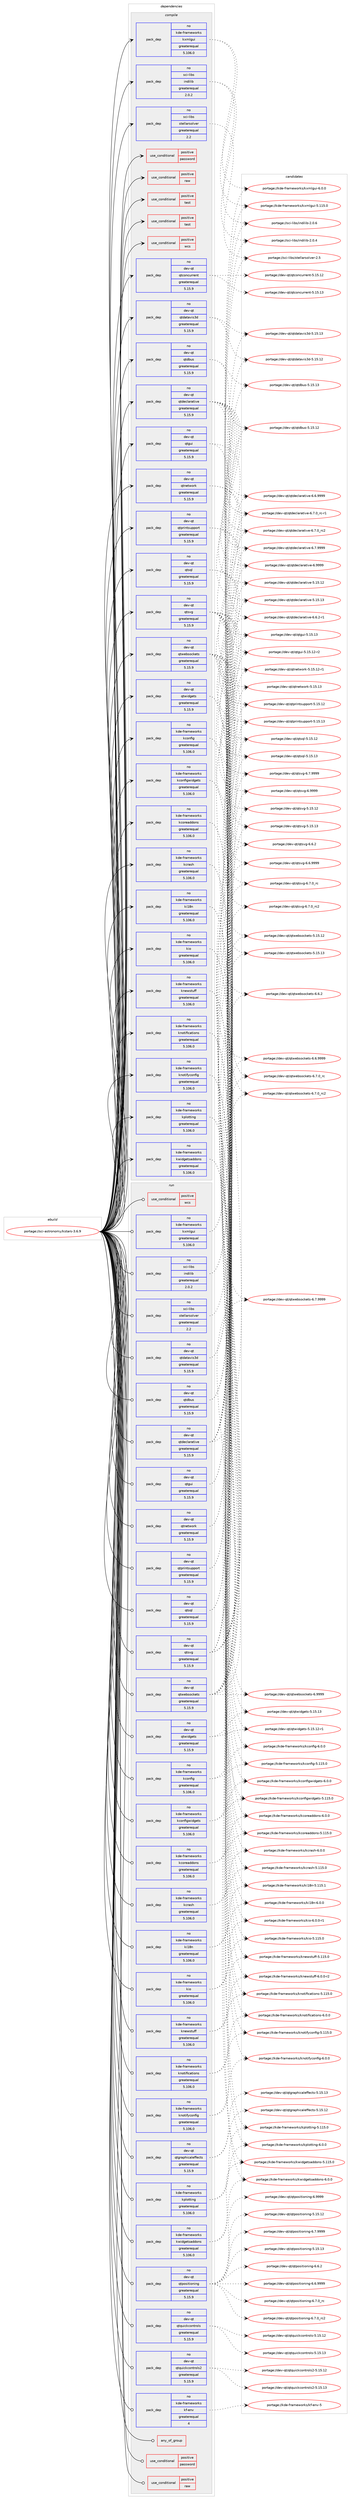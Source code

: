 digraph prolog {

# *************
# Graph options
# *************

newrank=true;
concentrate=true;
compound=true;
graph [rankdir=LR,fontname=Helvetica,fontsize=10,ranksep=1.5];#, ranksep=2.5, nodesep=0.2];
edge  [arrowhead=vee];
node  [fontname=Helvetica,fontsize=10];

# **********
# The ebuild
# **********

subgraph cluster_leftcol {
color=gray;
rank=same;
label=<<i>ebuild</i>>;
id [label="portage://sci-astronomy/kstars-3.6.9", color=red, width=4, href="../sci-astronomy/kstars-3.6.9.svg"];
}

# ****************
# The dependencies
# ****************

subgraph cluster_midcol {
color=gray;
label=<<i>dependencies</i>>;
subgraph cluster_compile {
fillcolor="#eeeeee";
style=filled;
label=<<i>compile</i>>;
subgraph cond990 {
dependency1505 [label=<<TABLE BORDER="0" CELLBORDER="1" CELLSPACING="0" CELLPADDING="4"><TR><TD ROWSPAN="3" CELLPADDING="10">use_conditional</TD></TR><TR><TD>positive</TD></TR><TR><TD>password</TD></TR></TABLE>>, shape=none, color=red];
# *** BEGIN UNKNOWN DEPENDENCY TYPE (TODO) ***
# dependency1505 -> package_dependency(portage://sci-astronomy/kstars-3.6.9,install,no,dev-libs,qtkeychain,none,[,,],any_same_slot,[use(enable(qt5),positive)])
# *** END UNKNOWN DEPENDENCY TYPE (TODO) ***

}
id:e -> dependency1505:w [weight=20,style="solid",arrowhead="vee"];
subgraph cond991 {
dependency1506 [label=<<TABLE BORDER="0" CELLBORDER="1" CELLSPACING="0" CELLPADDING="4"><TR><TD ROWSPAN="3" CELLPADDING="10">use_conditional</TD></TR><TR><TD>positive</TD></TR><TR><TD>raw</TD></TR></TABLE>>, shape=none, color=red];
# *** BEGIN UNKNOWN DEPENDENCY TYPE (TODO) ***
# dependency1506 -> package_dependency(portage://sci-astronomy/kstars-3.6.9,install,no,media-libs,libraw,none,[,,],any_same_slot,[])
# *** END UNKNOWN DEPENDENCY TYPE (TODO) ***

}
id:e -> dependency1506:w [weight=20,style="solid",arrowhead="vee"];
subgraph cond992 {
dependency1507 [label=<<TABLE BORDER="0" CELLBORDER="1" CELLSPACING="0" CELLPADDING="4"><TR><TD ROWSPAN="3" CELLPADDING="10">use_conditional</TD></TR><TR><TD>positive</TD></TR><TR><TD>test</TD></TR></TABLE>>, shape=none, color=red];
# *** BEGIN UNKNOWN DEPENDENCY TYPE (TODO) ***
# dependency1507 -> package_dependency(portage://sci-astronomy/kstars-3.6.9,install,no,dev-qt,qttest,none,[,,],[slot(5)],[])
# *** END UNKNOWN DEPENDENCY TYPE (TODO) ***

}
id:e -> dependency1507:w [weight=20,style="solid",arrowhead="vee"];
subgraph cond993 {
dependency1508 [label=<<TABLE BORDER="0" CELLBORDER="1" CELLSPACING="0" CELLPADDING="4"><TR><TD ROWSPAN="3" CELLPADDING="10">use_conditional</TD></TR><TR><TD>positive</TD></TR><TR><TD>test</TD></TR></TABLE>>, shape=none, color=red];
# *** BEGIN UNKNOWN DEPENDENCY TYPE (TODO) ***
# dependency1508 -> package_dependency(portage://sci-astronomy/kstars-3.6.9,install,no,sci-astronomy,erfa,none,[,,],[],[])
# *** END UNKNOWN DEPENDENCY TYPE (TODO) ***

}
id:e -> dependency1508:w [weight=20,style="solid",arrowhead="vee"];
subgraph cond994 {
dependency1509 [label=<<TABLE BORDER="0" CELLBORDER="1" CELLSPACING="0" CELLPADDING="4"><TR><TD ROWSPAN="3" CELLPADDING="10">use_conditional</TD></TR><TR><TD>positive</TD></TR><TR><TD>wcs</TD></TR></TABLE>>, shape=none, color=red];
# *** BEGIN UNKNOWN DEPENDENCY TYPE (TODO) ***
# dependency1509 -> package_dependency(portage://sci-astronomy/kstars-3.6.9,install,no,sci-astronomy,wcslib,none,[,,],any_same_slot,[])
# *** END UNKNOWN DEPENDENCY TYPE (TODO) ***

}
id:e -> dependency1509:w [weight=20,style="solid",arrowhead="vee"];
# *** BEGIN UNKNOWN DEPENDENCY TYPE (TODO) ***
# id -> package_dependency(portage://sci-astronomy/kstars-3.6.9,install,no,dev-cpp,eigen,none,[,,],[slot(3)],[])
# *** END UNKNOWN DEPENDENCY TYPE (TODO) ***

subgraph pack476 {
dependency1510 [label=<<TABLE BORDER="0" CELLBORDER="1" CELLSPACING="0" CELLPADDING="4" WIDTH="220"><TR><TD ROWSPAN="6" CELLPADDING="30">pack_dep</TD></TR><TR><TD WIDTH="110">no</TD></TR><TR><TD>dev-qt</TD></TR><TR><TD>qtconcurrent</TD></TR><TR><TD>greaterequal</TD></TR><TR><TD>5.15.9</TD></TR></TABLE>>, shape=none, color=blue];
}
id:e -> dependency1510:w [weight=20,style="solid",arrowhead="vee"];
# *** BEGIN UNKNOWN DEPENDENCY TYPE (TODO) ***
# id -> package_dependency(portage://sci-astronomy/kstars-3.6.9,install,no,dev-qt,qtcore,none,[,,],[slot(5)],[])
# *** END UNKNOWN DEPENDENCY TYPE (TODO) ***

subgraph pack477 {
dependency1511 [label=<<TABLE BORDER="0" CELLBORDER="1" CELLSPACING="0" CELLPADDING="4" WIDTH="220"><TR><TD ROWSPAN="6" CELLPADDING="30">pack_dep</TD></TR><TR><TD WIDTH="110">no</TD></TR><TR><TD>dev-qt</TD></TR><TR><TD>qtdatavis3d</TD></TR><TR><TD>greaterequal</TD></TR><TR><TD>5.15.9</TD></TR></TABLE>>, shape=none, color=blue];
}
id:e -> dependency1511:w [weight=20,style="solid",arrowhead="vee"];
subgraph pack478 {
dependency1512 [label=<<TABLE BORDER="0" CELLBORDER="1" CELLSPACING="0" CELLPADDING="4" WIDTH="220"><TR><TD ROWSPAN="6" CELLPADDING="30">pack_dep</TD></TR><TR><TD WIDTH="110">no</TD></TR><TR><TD>dev-qt</TD></TR><TR><TD>qtdbus</TD></TR><TR><TD>greaterequal</TD></TR><TR><TD>5.15.9</TD></TR></TABLE>>, shape=none, color=blue];
}
id:e -> dependency1512:w [weight=20,style="solid",arrowhead="vee"];
subgraph pack479 {
dependency1513 [label=<<TABLE BORDER="0" CELLBORDER="1" CELLSPACING="0" CELLPADDING="4" WIDTH="220"><TR><TD ROWSPAN="6" CELLPADDING="30">pack_dep</TD></TR><TR><TD WIDTH="110">no</TD></TR><TR><TD>dev-qt</TD></TR><TR><TD>qtdeclarative</TD></TR><TR><TD>greaterequal</TD></TR><TR><TD>5.15.9</TD></TR></TABLE>>, shape=none, color=blue];
}
id:e -> dependency1513:w [weight=20,style="solid",arrowhead="vee"];
subgraph pack480 {
dependency1514 [label=<<TABLE BORDER="0" CELLBORDER="1" CELLSPACING="0" CELLPADDING="4" WIDTH="220"><TR><TD ROWSPAN="6" CELLPADDING="30">pack_dep</TD></TR><TR><TD WIDTH="110">no</TD></TR><TR><TD>dev-qt</TD></TR><TR><TD>qtgui</TD></TR><TR><TD>greaterequal</TD></TR><TR><TD>5.15.9</TD></TR></TABLE>>, shape=none, color=blue];
}
id:e -> dependency1514:w [weight=20,style="solid",arrowhead="vee"];
subgraph pack481 {
dependency1515 [label=<<TABLE BORDER="0" CELLBORDER="1" CELLSPACING="0" CELLPADDING="4" WIDTH="220"><TR><TD ROWSPAN="6" CELLPADDING="30">pack_dep</TD></TR><TR><TD WIDTH="110">no</TD></TR><TR><TD>dev-qt</TD></TR><TR><TD>qtnetwork</TD></TR><TR><TD>greaterequal</TD></TR><TR><TD>5.15.9</TD></TR></TABLE>>, shape=none, color=blue];
}
id:e -> dependency1515:w [weight=20,style="solid",arrowhead="vee"];
subgraph pack482 {
dependency1516 [label=<<TABLE BORDER="0" CELLBORDER="1" CELLSPACING="0" CELLPADDING="4" WIDTH="220"><TR><TD ROWSPAN="6" CELLPADDING="30">pack_dep</TD></TR><TR><TD WIDTH="110">no</TD></TR><TR><TD>dev-qt</TD></TR><TR><TD>qtprintsupport</TD></TR><TR><TD>greaterequal</TD></TR><TR><TD>5.15.9</TD></TR></TABLE>>, shape=none, color=blue];
}
id:e -> dependency1516:w [weight=20,style="solid",arrowhead="vee"];
subgraph pack483 {
dependency1517 [label=<<TABLE BORDER="0" CELLBORDER="1" CELLSPACING="0" CELLPADDING="4" WIDTH="220"><TR><TD ROWSPAN="6" CELLPADDING="30">pack_dep</TD></TR><TR><TD WIDTH="110">no</TD></TR><TR><TD>dev-qt</TD></TR><TR><TD>qtsql</TD></TR><TR><TD>greaterequal</TD></TR><TR><TD>5.15.9</TD></TR></TABLE>>, shape=none, color=blue];
}
id:e -> dependency1517:w [weight=20,style="solid",arrowhead="vee"];
subgraph pack484 {
dependency1518 [label=<<TABLE BORDER="0" CELLBORDER="1" CELLSPACING="0" CELLPADDING="4" WIDTH="220"><TR><TD ROWSPAN="6" CELLPADDING="30">pack_dep</TD></TR><TR><TD WIDTH="110">no</TD></TR><TR><TD>dev-qt</TD></TR><TR><TD>qtsvg</TD></TR><TR><TD>greaterequal</TD></TR><TR><TD>5.15.9</TD></TR></TABLE>>, shape=none, color=blue];
}
id:e -> dependency1518:w [weight=20,style="solid",arrowhead="vee"];
subgraph pack485 {
dependency1519 [label=<<TABLE BORDER="0" CELLBORDER="1" CELLSPACING="0" CELLPADDING="4" WIDTH="220"><TR><TD ROWSPAN="6" CELLPADDING="30">pack_dep</TD></TR><TR><TD WIDTH="110">no</TD></TR><TR><TD>dev-qt</TD></TR><TR><TD>qtwebsockets</TD></TR><TR><TD>greaterequal</TD></TR><TR><TD>5.15.9</TD></TR></TABLE>>, shape=none, color=blue];
}
id:e -> dependency1519:w [weight=20,style="solid",arrowhead="vee"];
subgraph pack486 {
dependency1520 [label=<<TABLE BORDER="0" CELLBORDER="1" CELLSPACING="0" CELLPADDING="4" WIDTH="220"><TR><TD ROWSPAN="6" CELLPADDING="30">pack_dep</TD></TR><TR><TD WIDTH="110">no</TD></TR><TR><TD>dev-qt</TD></TR><TR><TD>qtwidgets</TD></TR><TR><TD>greaterequal</TD></TR><TR><TD>5.15.9</TD></TR></TABLE>>, shape=none, color=blue];
}
id:e -> dependency1520:w [weight=20,style="solid",arrowhead="vee"];
subgraph pack487 {
dependency1521 [label=<<TABLE BORDER="0" CELLBORDER="1" CELLSPACING="0" CELLPADDING="4" WIDTH="220"><TR><TD ROWSPAN="6" CELLPADDING="30">pack_dep</TD></TR><TR><TD WIDTH="110">no</TD></TR><TR><TD>kde-frameworks</TD></TR><TR><TD>kconfig</TD></TR><TR><TD>greaterequal</TD></TR><TR><TD>5.106.0</TD></TR></TABLE>>, shape=none, color=blue];
}
id:e -> dependency1521:w [weight=20,style="solid",arrowhead="vee"];
subgraph pack488 {
dependency1522 [label=<<TABLE BORDER="0" CELLBORDER="1" CELLSPACING="0" CELLPADDING="4" WIDTH="220"><TR><TD ROWSPAN="6" CELLPADDING="30">pack_dep</TD></TR><TR><TD WIDTH="110">no</TD></TR><TR><TD>kde-frameworks</TD></TR><TR><TD>kconfigwidgets</TD></TR><TR><TD>greaterequal</TD></TR><TR><TD>5.106.0</TD></TR></TABLE>>, shape=none, color=blue];
}
id:e -> dependency1522:w [weight=20,style="solid",arrowhead="vee"];
subgraph pack489 {
dependency1523 [label=<<TABLE BORDER="0" CELLBORDER="1" CELLSPACING="0" CELLPADDING="4" WIDTH="220"><TR><TD ROWSPAN="6" CELLPADDING="30">pack_dep</TD></TR><TR><TD WIDTH="110">no</TD></TR><TR><TD>kde-frameworks</TD></TR><TR><TD>kcoreaddons</TD></TR><TR><TD>greaterequal</TD></TR><TR><TD>5.106.0</TD></TR></TABLE>>, shape=none, color=blue];
}
id:e -> dependency1523:w [weight=20,style="solid",arrowhead="vee"];
subgraph pack490 {
dependency1524 [label=<<TABLE BORDER="0" CELLBORDER="1" CELLSPACING="0" CELLPADDING="4" WIDTH="220"><TR><TD ROWSPAN="6" CELLPADDING="30">pack_dep</TD></TR><TR><TD WIDTH="110">no</TD></TR><TR><TD>kde-frameworks</TD></TR><TR><TD>kcrash</TD></TR><TR><TD>greaterequal</TD></TR><TR><TD>5.106.0</TD></TR></TABLE>>, shape=none, color=blue];
}
id:e -> dependency1524:w [weight=20,style="solid",arrowhead="vee"];
subgraph pack491 {
dependency1525 [label=<<TABLE BORDER="0" CELLBORDER="1" CELLSPACING="0" CELLPADDING="4" WIDTH="220"><TR><TD ROWSPAN="6" CELLPADDING="30">pack_dep</TD></TR><TR><TD WIDTH="110">no</TD></TR><TR><TD>kde-frameworks</TD></TR><TR><TD>ki18n</TD></TR><TR><TD>greaterequal</TD></TR><TR><TD>5.106.0</TD></TR></TABLE>>, shape=none, color=blue];
}
id:e -> dependency1525:w [weight=20,style="solid",arrowhead="vee"];
subgraph pack492 {
dependency1526 [label=<<TABLE BORDER="0" CELLBORDER="1" CELLSPACING="0" CELLPADDING="4" WIDTH="220"><TR><TD ROWSPAN="6" CELLPADDING="30">pack_dep</TD></TR><TR><TD WIDTH="110">no</TD></TR><TR><TD>kde-frameworks</TD></TR><TR><TD>kio</TD></TR><TR><TD>greaterequal</TD></TR><TR><TD>5.106.0</TD></TR></TABLE>>, shape=none, color=blue];
}
id:e -> dependency1526:w [weight=20,style="solid",arrowhead="vee"];
subgraph pack493 {
dependency1527 [label=<<TABLE BORDER="0" CELLBORDER="1" CELLSPACING="0" CELLPADDING="4" WIDTH="220"><TR><TD ROWSPAN="6" CELLPADDING="30">pack_dep</TD></TR><TR><TD WIDTH="110">no</TD></TR><TR><TD>kde-frameworks</TD></TR><TR><TD>knewstuff</TD></TR><TR><TD>greaterequal</TD></TR><TR><TD>5.106.0</TD></TR></TABLE>>, shape=none, color=blue];
}
id:e -> dependency1527:w [weight=20,style="solid",arrowhead="vee"];
subgraph pack494 {
dependency1528 [label=<<TABLE BORDER="0" CELLBORDER="1" CELLSPACING="0" CELLPADDING="4" WIDTH="220"><TR><TD ROWSPAN="6" CELLPADDING="30">pack_dep</TD></TR><TR><TD WIDTH="110">no</TD></TR><TR><TD>kde-frameworks</TD></TR><TR><TD>knotifications</TD></TR><TR><TD>greaterequal</TD></TR><TR><TD>5.106.0</TD></TR></TABLE>>, shape=none, color=blue];
}
id:e -> dependency1528:w [weight=20,style="solid",arrowhead="vee"];
subgraph pack495 {
dependency1529 [label=<<TABLE BORDER="0" CELLBORDER="1" CELLSPACING="0" CELLPADDING="4" WIDTH="220"><TR><TD ROWSPAN="6" CELLPADDING="30">pack_dep</TD></TR><TR><TD WIDTH="110">no</TD></TR><TR><TD>kde-frameworks</TD></TR><TR><TD>knotifyconfig</TD></TR><TR><TD>greaterequal</TD></TR><TR><TD>5.106.0</TD></TR></TABLE>>, shape=none, color=blue];
}
id:e -> dependency1529:w [weight=20,style="solid",arrowhead="vee"];
subgraph pack496 {
dependency1530 [label=<<TABLE BORDER="0" CELLBORDER="1" CELLSPACING="0" CELLPADDING="4" WIDTH="220"><TR><TD ROWSPAN="6" CELLPADDING="30">pack_dep</TD></TR><TR><TD WIDTH="110">no</TD></TR><TR><TD>kde-frameworks</TD></TR><TR><TD>kplotting</TD></TR><TR><TD>greaterequal</TD></TR><TR><TD>5.106.0</TD></TR></TABLE>>, shape=none, color=blue];
}
id:e -> dependency1530:w [weight=20,style="solid",arrowhead="vee"];
subgraph pack497 {
dependency1531 [label=<<TABLE BORDER="0" CELLBORDER="1" CELLSPACING="0" CELLPADDING="4" WIDTH="220"><TR><TD ROWSPAN="6" CELLPADDING="30">pack_dep</TD></TR><TR><TD WIDTH="110">no</TD></TR><TR><TD>kde-frameworks</TD></TR><TR><TD>kwidgetsaddons</TD></TR><TR><TD>greaterequal</TD></TR><TR><TD>5.106.0</TD></TR></TABLE>>, shape=none, color=blue];
}
id:e -> dependency1531:w [weight=20,style="solid",arrowhead="vee"];
subgraph pack498 {
dependency1532 [label=<<TABLE BORDER="0" CELLBORDER="1" CELLSPACING="0" CELLPADDING="4" WIDTH="220"><TR><TD ROWSPAN="6" CELLPADDING="30">pack_dep</TD></TR><TR><TD WIDTH="110">no</TD></TR><TR><TD>kde-frameworks</TD></TR><TR><TD>kxmlgui</TD></TR><TR><TD>greaterequal</TD></TR><TR><TD>5.106.0</TD></TR></TABLE>>, shape=none, color=blue];
}
id:e -> dependency1532:w [weight=20,style="solid",arrowhead="vee"];
# *** BEGIN UNKNOWN DEPENDENCY TYPE (TODO) ***
# id -> package_dependency(portage://sci-astronomy/kstars-3.6.9,install,no,sci-libs,cfitsio,none,[,,],any_same_slot,[])
# *** END UNKNOWN DEPENDENCY TYPE (TODO) ***

# *** BEGIN UNKNOWN DEPENDENCY TYPE (TODO) ***
# id -> package_dependency(portage://sci-astronomy/kstars-3.6.9,install,no,sci-libs,gsl,none,[,,],any_same_slot,[])
# *** END UNKNOWN DEPENDENCY TYPE (TODO) ***

subgraph pack499 {
dependency1533 [label=<<TABLE BORDER="0" CELLBORDER="1" CELLSPACING="0" CELLPADDING="4" WIDTH="220"><TR><TD ROWSPAN="6" CELLPADDING="30">pack_dep</TD></TR><TR><TD WIDTH="110">no</TD></TR><TR><TD>sci-libs</TD></TR><TR><TD>indilib</TD></TR><TR><TD>greaterequal</TD></TR><TR><TD>2.0.2</TD></TR></TABLE>>, shape=none, color=blue];
}
id:e -> dependency1533:w [weight=20,style="solid",arrowhead="vee"];
# *** BEGIN UNKNOWN DEPENDENCY TYPE (TODO) ***
# id -> package_dependency(portage://sci-astronomy/kstars-3.6.9,install,no,sci-libs,libnova,none,[,,],any_same_slot,[])
# *** END UNKNOWN DEPENDENCY TYPE (TODO) ***

subgraph pack500 {
dependency1534 [label=<<TABLE BORDER="0" CELLBORDER="1" CELLSPACING="0" CELLPADDING="4" WIDTH="220"><TR><TD ROWSPAN="6" CELLPADDING="30">pack_dep</TD></TR><TR><TD WIDTH="110">no</TD></TR><TR><TD>sci-libs</TD></TR><TR><TD>stellarsolver</TD></TR><TR><TD>greaterequal</TD></TR><TR><TD>2.2</TD></TR></TABLE>>, shape=none, color=blue];
}
id:e -> dependency1534:w [weight=20,style="solid",arrowhead="vee"];
# *** BEGIN UNKNOWN DEPENDENCY TYPE (TODO) ***
# id -> package_dependency(portage://sci-astronomy/kstars-3.6.9,install,no,sys-libs,zlib,none,[,,],[],[])
# *** END UNKNOWN DEPENDENCY TYPE (TODO) ***

}
subgraph cluster_compileandrun {
fillcolor="#eeeeee";
style=filled;
label=<<i>compile and run</i>>;
}
subgraph cluster_run {
fillcolor="#eeeeee";
style=filled;
label=<<i>run</i>>;
subgraph any40 {
dependency1535 [label=<<TABLE BORDER="0" CELLBORDER="1" CELLSPACING="0" CELLPADDING="4"><TR><TD CELLPADDING="10">any_of_group</TD></TR></TABLE>>, shape=none, color=red];# *** BEGIN UNKNOWN DEPENDENCY TYPE (TODO) ***
# dependency1535 -> package_dependency(portage://sci-astronomy/kstars-3.6.9,run,no,kde-frameworks,breeze-icons,none,[,,],any_different_slot,[])
# *** END UNKNOWN DEPENDENCY TYPE (TODO) ***

# *** BEGIN UNKNOWN DEPENDENCY TYPE (TODO) ***
# dependency1535 -> package_dependency(portage://sci-astronomy/kstars-3.6.9,run,no,kde-frameworks,oxygen-icons,none,[,,],any_different_slot,[])
# *** END UNKNOWN DEPENDENCY TYPE (TODO) ***

}
id:e -> dependency1535:w [weight=20,style="solid",arrowhead="odot"];
subgraph cond995 {
dependency1536 [label=<<TABLE BORDER="0" CELLBORDER="1" CELLSPACING="0" CELLPADDING="4"><TR><TD ROWSPAN="3" CELLPADDING="10">use_conditional</TD></TR><TR><TD>positive</TD></TR><TR><TD>password</TD></TR></TABLE>>, shape=none, color=red];
# *** BEGIN UNKNOWN DEPENDENCY TYPE (TODO) ***
# dependency1536 -> package_dependency(portage://sci-astronomy/kstars-3.6.9,run,no,dev-libs,qtkeychain,none,[,,],any_same_slot,[use(enable(qt5),positive)])
# *** END UNKNOWN DEPENDENCY TYPE (TODO) ***

}
id:e -> dependency1536:w [weight=20,style="solid",arrowhead="odot"];
subgraph cond996 {
dependency1537 [label=<<TABLE BORDER="0" CELLBORDER="1" CELLSPACING="0" CELLPADDING="4"><TR><TD ROWSPAN="3" CELLPADDING="10">use_conditional</TD></TR><TR><TD>positive</TD></TR><TR><TD>raw</TD></TR></TABLE>>, shape=none, color=red];
# *** BEGIN UNKNOWN DEPENDENCY TYPE (TODO) ***
# dependency1537 -> package_dependency(portage://sci-astronomy/kstars-3.6.9,run,no,media-libs,libraw,none,[,,],any_same_slot,[])
# *** END UNKNOWN DEPENDENCY TYPE (TODO) ***

}
id:e -> dependency1537:w [weight=20,style="solid",arrowhead="odot"];
subgraph cond997 {
dependency1538 [label=<<TABLE BORDER="0" CELLBORDER="1" CELLSPACING="0" CELLPADDING="4"><TR><TD ROWSPAN="3" CELLPADDING="10">use_conditional</TD></TR><TR><TD>positive</TD></TR><TR><TD>wcs</TD></TR></TABLE>>, shape=none, color=red];
# *** BEGIN UNKNOWN DEPENDENCY TYPE (TODO) ***
# dependency1538 -> package_dependency(portage://sci-astronomy/kstars-3.6.9,run,no,sci-astronomy,wcslib,none,[,,],any_same_slot,[])
# *** END UNKNOWN DEPENDENCY TYPE (TODO) ***

}
id:e -> dependency1538:w [weight=20,style="solid",arrowhead="odot"];
# *** BEGIN UNKNOWN DEPENDENCY TYPE (TODO) ***
# id -> package_dependency(portage://sci-astronomy/kstars-3.6.9,run,no,dev-qt,qtcore,none,[,,],[slot(5)],[])
# *** END UNKNOWN DEPENDENCY TYPE (TODO) ***

subgraph pack501 {
dependency1539 [label=<<TABLE BORDER="0" CELLBORDER="1" CELLSPACING="0" CELLPADDING="4" WIDTH="220"><TR><TD ROWSPAN="6" CELLPADDING="30">pack_dep</TD></TR><TR><TD WIDTH="110">no</TD></TR><TR><TD>dev-qt</TD></TR><TR><TD>qtdatavis3d</TD></TR><TR><TD>greaterequal</TD></TR><TR><TD>5.15.9</TD></TR></TABLE>>, shape=none, color=blue];
}
id:e -> dependency1539:w [weight=20,style="solid",arrowhead="odot"];
subgraph pack502 {
dependency1540 [label=<<TABLE BORDER="0" CELLBORDER="1" CELLSPACING="0" CELLPADDING="4" WIDTH="220"><TR><TD ROWSPAN="6" CELLPADDING="30">pack_dep</TD></TR><TR><TD WIDTH="110">no</TD></TR><TR><TD>dev-qt</TD></TR><TR><TD>qtdbus</TD></TR><TR><TD>greaterequal</TD></TR><TR><TD>5.15.9</TD></TR></TABLE>>, shape=none, color=blue];
}
id:e -> dependency1540:w [weight=20,style="solid",arrowhead="odot"];
subgraph pack503 {
dependency1541 [label=<<TABLE BORDER="0" CELLBORDER="1" CELLSPACING="0" CELLPADDING="4" WIDTH="220"><TR><TD ROWSPAN="6" CELLPADDING="30">pack_dep</TD></TR><TR><TD WIDTH="110">no</TD></TR><TR><TD>dev-qt</TD></TR><TR><TD>qtdeclarative</TD></TR><TR><TD>greaterequal</TD></TR><TR><TD>5.15.9</TD></TR></TABLE>>, shape=none, color=blue];
}
id:e -> dependency1541:w [weight=20,style="solid",arrowhead="odot"];
subgraph pack504 {
dependency1542 [label=<<TABLE BORDER="0" CELLBORDER="1" CELLSPACING="0" CELLPADDING="4" WIDTH="220"><TR><TD ROWSPAN="6" CELLPADDING="30">pack_dep</TD></TR><TR><TD WIDTH="110">no</TD></TR><TR><TD>dev-qt</TD></TR><TR><TD>qtgraphicaleffects</TD></TR><TR><TD>greaterequal</TD></TR><TR><TD>5.15.9</TD></TR></TABLE>>, shape=none, color=blue];
}
id:e -> dependency1542:w [weight=20,style="solid",arrowhead="odot"];
subgraph pack505 {
dependency1543 [label=<<TABLE BORDER="0" CELLBORDER="1" CELLSPACING="0" CELLPADDING="4" WIDTH="220"><TR><TD ROWSPAN="6" CELLPADDING="30">pack_dep</TD></TR><TR><TD WIDTH="110">no</TD></TR><TR><TD>dev-qt</TD></TR><TR><TD>qtgui</TD></TR><TR><TD>greaterequal</TD></TR><TR><TD>5.15.9</TD></TR></TABLE>>, shape=none, color=blue];
}
id:e -> dependency1543:w [weight=20,style="solid",arrowhead="odot"];
subgraph pack506 {
dependency1544 [label=<<TABLE BORDER="0" CELLBORDER="1" CELLSPACING="0" CELLPADDING="4" WIDTH="220"><TR><TD ROWSPAN="6" CELLPADDING="30">pack_dep</TD></TR><TR><TD WIDTH="110">no</TD></TR><TR><TD>dev-qt</TD></TR><TR><TD>qtnetwork</TD></TR><TR><TD>greaterequal</TD></TR><TR><TD>5.15.9</TD></TR></TABLE>>, shape=none, color=blue];
}
id:e -> dependency1544:w [weight=20,style="solid",arrowhead="odot"];
subgraph pack507 {
dependency1545 [label=<<TABLE BORDER="0" CELLBORDER="1" CELLSPACING="0" CELLPADDING="4" WIDTH="220"><TR><TD ROWSPAN="6" CELLPADDING="30">pack_dep</TD></TR><TR><TD WIDTH="110">no</TD></TR><TR><TD>dev-qt</TD></TR><TR><TD>qtpositioning</TD></TR><TR><TD>greaterequal</TD></TR><TR><TD>5.15.9</TD></TR></TABLE>>, shape=none, color=blue];
}
id:e -> dependency1545:w [weight=20,style="solid",arrowhead="odot"];
subgraph pack508 {
dependency1546 [label=<<TABLE BORDER="0" CELLBORDER="1" CELLSPACING="0" CELLPADDING="4" WIDTH="220"><TR><TD ROWSPAN="6" CELLPADDING="30">pack_dep</TD></TR><TR><TD WIDTH="110">no</TD></TR><TR><TD>dev-qt</TD></TR><TR><TD>qtprintsupport</TD></TR><TR><TD>greaterequal</TD></TR><TR><TD>5.15.9</TD></TR></TABLE>>, shape=none, color=blue];
}
id:e -> dependency1546:w [weight=20,style="solid",arrowhead="odot"];
subgraph pack509 {
dependency1547 [label=<<TABLE BORDER="0" CELLBORDER="1" CELLSPACING="0" CELLPADDING="4" WIDTH="220"><TR><TD ROWSPAN="6" CELLPADDING="30">pack_dep</TD></TR><TR><TD WIDTH="110">no</TD></TR><TR><TD>dev-qt</TD></TR><TR><TD>qtquickcontrols</TD></TR><TR><TD>greaterequal</TD></TR><TR><TD>5.15.9</TD></TR></TABLE>>, shape=none, color=blue];
}
id:e -> dependency1547:w [weight=20,style="solid",arrowhead="odot"];
subgraph pack510 {
dependency1548 [label=<<TABLE BORDER="0" CELLBORDER="1" CELLSPACING="0" CELLPADDING="4" WIDTH="220"><TR><TD ROWSPAN="6" CELLPADDING="30">pack_dep</TD></TR><TR><TD WIDTH="110">no</TD></TR><TR><TD>dev-qt</TD></TR><TR><TD>qtquickcontrols2</TD></TR><TR><TD>greaterequal</TD></TR><TR><TD>5.15.9</TD></TR></TABLE>>, shape=none, color=blue];
}
id:e -> dependency1548:w [weight=20,style="solid",arrowhead="odot"];
subgraph pack511 {
dependency1549 [label=<<TABLE BORDER="0" CELLBORDER="1" CELLSPACING="0" CELLPADDING="4" WIDTH="220"><TR><TD ROWSPAN="6" CELLPADDING="30">pack_dep</TD></TR><TR><TD WIDTH="110">no</TD></TR><TR><TD>dev-qt</TD></TR><TR><TD>qtsql</TD></TR><TR><TD>greaterequal</TD></TR><TR><TD>5.15.9</TD></TR></TABLE>>, shape=none, color=blue];
}
id:e -> dependency1549:w [weight=20,style="solid",arrowhead="odot"];
subgraph pack512 {
dependency1550 [label=<<TABLE BORDER="0" CELLBORDER="1" CELLSPACING="0" CELLPADDING="4" WIDTH="220"><TR><TD ROWSPAN="6" CELLPADDING="30">pack_dep</TD></TR><TR><TD WIDTH="110">no</TD></TR><TR><TD>dev-qt</TD></TR><TR><TD>qtsvg</TD></TR><TR><TD>greaterequal</TD></TR><TR><TD>5.15.9</TD></TR></TABLE>>, shape=none, color=blue];
}
id:e -> dependency1550:w [weight=20,style="solid",arrowhead="odot"];
subgraph pack513 {
dependency1551 [label=<<TABLE BORDER="0" CELLBORDER="1" CELLSPACING="0" CELLPADDING="4" WIDTH="220"><TR><TD ROWSPAN="6" CELLPADDING="30">pack_dep</TD></TR><TR><TD WIDTH="110">no</TD></TR><TR><TD>dev-qt</TD></TR><TR><TD>qtwebsockets</TD></TR><TR><TD>greaterequal</TD></TR><TR><TD>5.15.9</TD></TR></TABLE>>, shape=none, color=blue];
}
id:e -> dependency1551:w [weight=20,style="solid",arrowhead="odot"];
subgraph pack514 {
dependency1552 [label=<<TABLE BORDER="0" CELLBORDER="1" CELLSPACING="0" CELLPADDING="4" WIDTH="220"><TR><TD ROWSPAN="6" CELLPADDING="30">pack_dep</TD></TR><TR><TD WIDTH="110">no</TD></TR><TR><TD>dev-qt</TD></TR><TR><TD>qtwidgets</TD></TR><TR><TD>greaterequal</TD></TR><TR><TD>5.15.9</TD></TR></TABLE>>, shape=none, color=blue];
}
id:e -> dependency1552:w [weight=20,style="solid",arrowhead="odot"];
subgraph pack515 {
dependency1553 [label=<<TABLE BORDER="0" CELLBORDER="1" CELLSPACING="0" CELLPADDING="4" WIDTH="220"><TR><TD ROWSPAN="6" CELLPADDING="30">pack_dep</TD></TR><TR><TD WIDTH="110">no</TD></TR><TR><TD>kde-frameworks</TD></TR><TR><TD>kconfig</TD></TR><TR><TD>greaterequal</TD></TR><TR><TD>5.106.0</TD></TR></TABLE>>, shape=none, color=blue];
}
id:e -> dependency1553:w [weight=20,style="solid",arrowhead="odot"];
subgraph pack516 {
dependency1554 [label=<<TABLE BORDER="0" CELLBORDER="1" CELLSPACING="0" CELLPADDING="4" WIDTH="220"><TR><TD ROWSPAN="6" CELLPADDING="30">pack_dep</TD></TR><TR><TD WIDTH="110">no</TD></TR><TR><TD>kde-frameworks</TD></TR><TR><TD>kconfigwidgets</TD></TR><TR><TD>greaterequal</TD></TR><TR><TD>5.106.0</TD></TR></TABLE>>, shape=none, color=blue];
}
id:e -> dependency1554:w [weight=20,style="solid",arrowhead="odot"];
subgraph pack517 {
dependency1555 [label=<<TABLE BORDER="0" CELLBORDER="1" CELLSPACING="0" CELLPADDING="4" WIDTH="220"><TR><TD ROWSPAN="6" CELLPADDING="30">pack_dep</TD></TR><TR><TD WIDTH="110">no</TD></TR><TR><TD>kde-frameworks</TD></TR><TR><TD>kcoreaddons</TD></TR><TR><TD>greaterequal</TD></TR><TR><TD>5.106.0</TD></TR></TABLE>>, shape=none, color=blue];
}
id:e -> dependency1555:w [weight=20,style="solid",arrowhead="odot"];
subgraph pack518 {
dependency1556 [label=<<TABLE BORDER="0" CELLBORDER="1" CELLSPACING="0" CELLPADDING="4" WIDTH="220"><TR><TD ROWSPAN="6" CELLPADDING="30">pack_dep</TD></TR><TR><TD WIDTH="110">no</TD></TR><TR><TD>kde-frameworks</TD></TR><TR><TD>kcrash</TD></TR><TR><TD>greaterequal</TD></TR><TR><TD>5.106.0</TD></TR></TABLE>>, shape=none, color=blue];
}
id:e -> dependency1556:w [weight=20,style="solid",arrowhead="odot"];
subgraph pack519 {
dependency1557 [label=<<TABLE BORDER="0" CELLBORDER="1" CELLSPACING="0" CELLPADDING="4" WIDTH="220"><TR><TD ROWSPAN="6" CELLPADDING="30">pack_dep</TD></TR><TR><TD WIDTH="110">no</TD></TR><TR><TD>kde-frameworks</TD></TR><TR><TD>kf-env</TD></TR><TR><TD>greaterequal</TD></TR><TR><TD>4</TD></TR></TABLE>>, shape=none, color=blue];
}
id:e -> dependency1557:w [weight=20,style="solid",arrowhead="odot"];
subgraph pack520 {
dependency1558 [label=<<TABLE BORDER="0" CELLBORDER="1" CELLSPACING="0" CELLPADDING="4" WIDTH="220"><TR><TD ROWSPAN="6" CELLPADDING="30">pack_dep</TD></TR><TR><TD WIDTH="110">no</TD></TR><TR><TD>kde-frameworks</TD></TR><TR><TD>ki18n</TD></TR><TR><TD>greaterequal</TD></TR><TR><TD>5.106.0</TD></TR></TABLE>>, shape=none, color=blue];
}
id:e -> dependency1558:w [weight=20,style="solid",arrowhead="odot"];
subgraph pack521 {
dependency1559 [label=<<TABLE BORDER="0" CELLBORDER="1" CELLSPACING="0" CELLPADDING="4" WIDTH="220"><TR><TD ROWSPAN="6" CELLPADDING="30">pack_dep</TD></TR><TR><TD WIDTH="110">no</TD></TR><TR><TD>kde-frameworks</TD></TR><TR><TD>kio</TD></TR><TR><TD>greaterequal</TD></TR><TR><TD>5.106.0</TD></TR></TABLE>>, shape=none, color=blue];
}
id:e -> dependency1559:w [weight=20,style="solid",arrowhead="odot"];
subgraph pack522 {
dependency1560 [label=<<TABLE BORDER="0" CELLBORDER="1" CELLSPACING="0" CELLPADDING="4" WIDTH="220"><TR><TD ROWSPAN="6" CELLPADDING="30">pack_dep</TD></TR><TR><TD WIDTH="110">no</TD></TR><TR><TD>kde-frameworks</TD></TR><TR><TD>knewstuff</TD></TR><TR><TD>greaterequal</TD></TR><TR><TD>5.106.0</TD></TR></TABLE>>, shape=none, color=blue];
}
id:e -> dependency1560:w [weight=20,style="solid",arrowhead="odot"];
subgraph pack523 {
dependency1561 [label=<<TABLE BORDER="0" CELLBORDER="1" CELLSPACING="0" CELLPADDING="4" WIDTH="220"><TR><TD ROWSPAN="6" CELLPADDING="30">pack_dep</TD></TR><TR><TD WIDTH="110">no</TD></TR><TR><TD>kde-frameworks</TD></TR><TR><TD>knotifications</TD></TR><TR><TD>greaterequal</TD></TR><TR><TD>5.106.0</TD></TR></TABLE>>, shape=none, color=blue];
}
id:e -> dependency1561:w [weight=20,style="solid",arrowhead="odot"];
subgraph pack524 {
dependency1562 [label=<<TABLE BORDER="0" CELLBORDER="1" CELLSPACING="0" CELLPADDING="4" WIDTH="220"><TR><TD ROWSPAN="6" CELLPADDING="30">pack_dep</TD></TR><TR><TD WIDTH="110">no</TD></TR><TR><TD>kde-frameworks</TD></TR><TR><TD>knotifyconfig</TD></TR><TR><TD>greaterequal</TD></TR><TR><TD>5.106.0</TD></TR></TABLE>>, shape=none, color=blue];
}
id:e -> dependency1562:w [weight=20,style="solid",arrowhead="odot"];
subgraph pack525 {
dependency1563 [label=<<TABLE BORDER="0" CELLBORDER="1" CELLSPACING="0" CELLPADDING="4" WIDTH="220"><TR><TD ROWSPAN="6" CELLPADDING="30">pack_dep</TD></TR><TR><TD WIDTH="110">no</TD></TR><TR><TD>kde-frameworks</TD></TR><TR><TD>kplotting</TD></TR><TR><TD>greaterequal</TD></TR><TR><TD>5.106.0</TD></TR></TABLE>>, shape=none, color=blue];
}
id:e -> dependency1563:w [weight=20,style="solid",arrowhead="odot"];
subgraph pack526 {
dependency1564 [label=<<TABLE BORDER="0" CELLBORDER="1" CELLSPACING="0" CELLPADDING="4" WIDTH="220"><TR><TD ROWSPAN="6" CELLPADDING="30">pack_dep</TD></TR><TR><TD WIDTH="110">no</TD></TR><TR><TD>kde-frameworks</TD></TR><TR><TD>kwidgetsaddons</TD></TR><TR><TD>greaterequal</TD></TR><TR><TD>5.106.0</TD></TR></TABLE>>, shape=none, color=blue];
}
id:e -> dependency1564:w [weight=20,style="solid",arrowhead="odot"];
subgraph pack527 {
dependency1565 [label=<<TABLE BORDER="0" CELLBORDER="1" CELLSPACING="0" CELLPADDING="4" WIDTH="220"><TR><TD ROWSPAN="6" CELLPADDING="30">pack_dep</TD></TR><TR><TD WIDTH="110">no</TD></TR><TR><TD>kde-frameworks</TD></TR><TR><TD>kxmlgui</TD></TR><TR><TD>greaterequal</TD></TR><TR><TD>5.106.0</TD></TR></TABLE>>, shape=none, color=blue];
}
id:e -> dependency1565:w [weight=20,style="solid",arrowhead="odot"];
# *** BEGIN UNKNOWN DEPENDENCY TYPE (TODO) ***
# id -> package_dependency(portage://sci-astronomy/kstars-3.6.9,run,no,sci-libs,cfitsio,none,[,,],any_same_slot,[])
# *** END UNKNOWN DEPENDENCY TYPE (TODO) ***

# *** BEGIN UNKNOWN DEPENDENCY TYPE (TODO) ***
# id -> package_dependency(portage://sci-astronomy/kstars-3.6.9,run,no,sci-libs,gsl,none,[,,],any_same_slot,[])
# *** END UNKNOWN DEPENDENCY TYPE (TODO) ***

subgraph pack528 {
dependency1566 [label=<<TABLE BORDER="0" CELLBORDER="1" CELLSPACING="0" CELLPADDING="4" WIDTH="220"><TR><TD ROWSPAN="6" CELLPADDING="30">pack_dep</TD></TR><TR><TD WIDTH="110">no</TD></TR><TR><TD>sci-libs</TD></TR><TR><TD>indilib</TD></TR><TR><TD>greaterequal</TD></TR><TR><TD>2.0.2</TD></TR></TABLE>>, shape=none, color=blue];
}
id:e -> dependency1566:w [weight=20,style="solid",arrowhead="odot"];
# *** BEGIN UNKNOWN DEPENDENCY TYPE (TODO) ***
# id -> package_dependency(portage://sci-astronomy/kstars-3.6.9,run,no,sci-libs,libnova,none,[,,],any_same_slot,[])
# *** END UNKNOWN DEPENDENCY TYPE (TODO) ***

subgraph pack529 {
dependency1567 [label=<<TABLE BORDER="0" CELLBORDER="1" CELLSPACING="0" CELLPADDING="4" WIDTH="220"><TR><TD ROWSPAN="6" CELLPADDING="30">pack_dep</TD></TR><TR><TD WIDTH="110">no</TD></TR><TR><TD>sci-libs</TD></TR><TR><TD>stellarsolver</TD></TR><TR><TD>greaterequal</TD></TR><TR><TD>2.2</TD></TR></TABLE>>, shape=none, color=blue];
}
id:e -> dependency1567:w [weight=20,style="solid",arrowhead="odot"];
# *** BEGIN UNKNOWN DEPENDENCY TYPE (TODO) ***
# id -> package_dependency(portage://sci-astronomy/kstars-3.6.9,run,no,sys-libs,zlib,none,[,,],[],[])
# *** END UNKNOWN DEPENDENCY TYPE (TODO) ***

}
}

# **************
# The candidates
# **************

subgraph cluster_choices {
rank=same;
color=gray;
label=<<i>candidates</i>>;

subgraph choice476 {
color=black;
nodesep=1;
choice100101118451131164711311699111110991171141141011101164553464953464950 [label="portage://dev-qt/qtconcurrent-5.15.12", color=red, width=4,href="../dev-qt/qtconcurrent-5.15.12.svg"];
choice100101118451131164711311699111110991171141141011101164553464953464951 [label="portage://dev-qt/qtconcurrent-5.15.13", color=red, width=4,href="../dev-qt/qtconcurrent-5.15.13.svg"];
dependency1510:e -> choice100101118451131164711311699111110991171141141011101164553464953464950:w [style=dotted,weight="100"];
dependency1510:e -> choice100101118451131164711311699111110991171141141011101164553464953464951:w [style=dotted,weight="100"];
}
subgraph choice477 {
color=black;
nodesep=1;
choice10010111845113116471131161009711697118105115511004553464953464950 [label="portage://dev-qt/qtdatavis3d-5.15.12", color=red, width=4,href="../dev-qt/qtdatavis3d-5.15.12.svg"];
choice10010111845113116471131161009711697118105115511004553464953464951 [label="portage://dev-qt/qtdatavis3d-5.15.13", color=red, width=4,href="../dev-qt/qtdatavis3d-5.15.13.svg"];
dependency1511:e -> choice10010111845113116471131161009711697118105115511004553464953464950:w [style=dotted,weight="100"];
dependency1511:e -> choice10010111845113116471131161009711697118105115511004553464953464951:w [style=dotted,weight="100"];
}
subgraph choice478 {
color=black;
nodesep=1;
choice1001011184511311647113116100981171154553464953464950 [label="portage://dev-qt/qtdbus-5.15.12", color=red, width=4,href="../dev-qt/qtdbus-5.15.12.svg"];
choice1001011184511311647113116100981171154553464953464951 [label="portage://dev-qt/qtdbus-5.15.13", color=red, width=4,href="../dev-qt/qtdbus-5.15.13.svg"];
dependency1512:e -> choice1001011184511311647113116100981171154553464953464950:w [style=dotted,weight="100"];
dependency1512:e -> choice1001011184511311647113116100981171154553464953464951:w [style=dotted,weight="100"];
}
subgraph choice479 {
color=black;
nodesep=1;
choice10010111845113116471131161001019910897114971161051181014553464953464950 [label="portage://dev-qt/qtdeclarative-5.15.12", color=red, width=4,href="../dev-qt/qtdeclarative-5.15.12.svg"];
choice10010111845113116471131161001019910897114971161051181014553464953464951 [label="portage://dev-qt/qtdeclarative-5.15.13", color=red, width=4,href="../dev-qt/qtdeclarative-5.15.13.svg"];
choice10010111845113116471131161001019910897114971161051181014554465446504511449 [label="portage://dev-qt/qtdeclarative-6.6.2-r1", color=red, width=4,href="../dev-qt/qtdeclarative-6.6.2-r1.svg"];
choice1001011184511311647113116100101991089711497116105118101455446544657575757 [label="portage://dev-qt/qtdeclarative-6.6.9999", color=red, width=4,href="../dev-qt/qtdeclarative-6.6.9999.svg"];
choice100101118451131164711311610010199108971149711610511810145544655464895114994511449 [label="portage://dev-qt/qtdeclarative-6.7.0_rc-r1", color=red, width=4,href="../dev-qt/qtdeclarative-6.7.0_rc-r1.svg"];
choice1001011184511311647113116100101991089711497116105118101455446554648951149950 [label="portage://dev-qt/qtdeclarative-6.7.0_rc2", color=red, width=4,href="../dev-qt/qtdeclarative-6.7.0_rc2.svg"];
choice1001011184511311647113116100101991089711497116105118101455446554657575757 [label="portage://dev-qt/qtdeclarative-6.7.9999", color=red, width=4,href="../dev-qt/qtdeclarative-6.7.9999.svg"];
choice100101118451131164711311610010199108971149711610511810145544657575757 [label="portage://dev-qt/qtdeclarative-6.9999", color=red, width=4,href="../dev-qt/qtdeclarative-6.9999.svg"];
dependency1513:e -> choice10010111845113116471131161001019910897114971161051181014553464953464950:w [style=dotted,weight="100"];
dependency1513:e -> choice10010111845113116471131161001019910897114971161051181014553464953464951:w [style=dotted,weight="100"];
dependency1513:e -> choice10010111845113116471131161001019910897114971161051181014554465446504511449:w [style=dotted,weight="100"];
dependency1513:e -> choice1001011184511311647113116100101991089711497116105118101455446544657575757:w [style=dotted,weight="100"];
dependency1513:e -> choice100101118451131164711311610010199108971149711610511810145544655464895114994511449:w [style=dotted,weight="100"];
dependency1513:e -> choice1001011184511311647113116100101991089711497116105118101455446554648951149950:w [style=dotted,weight="100"];
dependency1513:e -> choice1001011184511311647113116100101991089711497116105118101455446554657575757:w [style=dotted,weight="100"];
dependency1513:e -> choice100101118451131164711311610010199108971149711610511810145544657575757:w [style=dotted,weight="100"];
}
subgraph choice480 {
color=black;
nodesep=1;
choice100101118451131164711311610311710545534649534649504511450 [label="portage://dev-qt/qtgui-5.15.12-r2", color=red, width=4,href="../dev-qt/qtgui-5.15.12-r2.svg"];
choice10010111845113116471131161031171054553464953464951 [label="portage://dev-qt/qtgui-5.15.13", color=red, width=4,href="../dev-qt/qtgui-5.15.13.svg"];
dependency1514:e -> choice100101118451131164711311610311710545534649534649504511450:w [style=dotted,weight="100"];
dependency1514:e -> choice10010111845113116471131161031171054553464953464951:w [style=dotted,weight="100"];
}
subgraph choice481 {
color=black;
nodesep=1;
choice100101118451131164711311611010111611911111410745534649534649504511449 [label="portage://dev-qt/qtnetwork-5.15.12-r1", color=red, width=4,href="../dev-qt/qtnetwork-5.15.12-r1.svg"];
choice10010111845113116471131161101011161191111141074553464953464951 [label="portage://dev-qt/qtnetwork-5.15.13", color=red, width=4,href="../dev-qt/qtnetwork-5.15.13.svg"];
dependency1515:e -> choice100101118451131164711311611010111611911111410745534649534649504511449:w [style=dotted,weight="100"];
dependency1515:e -> choice10010111845113116471131161101011161191111141074553464953464951:w [style=dotted,weight="100"];
}
subgraph choice482 {
color=black;
nodesep=1;
choice10010111845113116471131161121141051101161151171121121111141164553464953464950 [label="portage://dev-qt/qtprintsupport-5.15.12", color=red, width=4,href="../dev-qt/qtprintsupport-5.15.12.svg"];
choice10010111845113116471131161121141051101161151171121121111141164553464953464951 [label="portage://dev-qt/qtprintsupport-5.15.13", color=red, width=4,href="../dev-qt/qtprintsupport-5.15.13.svg"];
dependency1516:e -> choice10010111845113116471131161121141051101161151171121121111141164553464953464950:w [style=dotted,weight="100"];
dependency1516:e -> choice10010111845113116471131161121141051101161151171121121111141164553464953464951:w [style=dotted,weight="100"];
}
subgraph choice483 {
color=black;
nodesep=1;
choice10010111845113116471131161151131084553464953464950 [label="portage://dev-qt/qtsql-5.15.12", color=red, width=4,href="../dev-qt/qtsql-5.15.12.svg"];
choice10010111845113116471131161151131084553464953464951 [label="portage://dev-qt/qtsql-5.15.13", color=red, width=4,href="../dev-qt/qtsql-5.15.13.svg"];
dependency1517:e -> choice10010111845113116471131161151131084553464953464950:w [style=dotted,weight="100"];
dependency1517:e -> choice10010111845113116471131161151131084553464953464951:w [style=dotted,weight="100"];
}
subgraph choice484 {
color=black;
nodesep=1;
choice10010111845113116471131161151181034553464953464950 [label="portage://dev-qt/qtsvg-5.15.12", color=red, width=4,href="../dev-qt/qtsvg-5.15.12.svg"];
choice10010111845113116471131161151181034553464953464951 [label="portage://dev-qt/qtsvg-5.15.13", color=red, width=4,href="../dev-qt/qtsvg-5.15.13.svg"];
choice1001011184511311647113116115118103455446544650 [label="portage://dev-qt/qtsvg-6.6.2", color=red, width=4,href="../dev-qt/qtsvg-6.6.2.svg"];
choice1001011184511311647113116115118103455446544657575757 [label="portage://dev-qt/qtsvg-6.6.9999", color=red, width=4,href="../dev-qt/qtsvg-6.6.9999.svg"];
choice10010111845113116471131161151181034554465546489511499 [label="portage://dev-qt/qtsvg-6.7.0_rc", color=red, width=4,href="../dev-qt/qtsvg-6.7.0_rc.svg"];
choice1001011184511311647113116115118103455446554648951149950 [label="portage://dev-qt/qtsvg-6.7.0_rc2", color=red, width=4,href="../dev-qt/qtsvg-6.7.0_rc2.svg"];
choice1001011184511311647113116115118103455446554657575757 [label="portage://dev-qt/qtsvg-6.7.9999", color=red, width=4,href="../dev-qt/qtsvg-6.7.9999.svg"];
choice100101118451131164711311611511810345544657575757 [label="portage://dev-qt/qtsvg-6.9999", color=red, width=4,href="../dev-qt/qtsvg-6.9999.svg"];
dependency1518:e -> choice10010111845113116471131161151181034553464953464950:w [style=dotted,weight="100"];
dependency1518:e -> choice10010111845113116471131161151181034553464953464951:w [style=dotted,weight="100"];
dependency1518:e -> choice1001011184511311647113116115118103455446544650:w [style=dotted,weight="100"];
dependency1518:e -> choice1001011184511311647113116115118103455446544657575757:w [style=dotted,weight="100"];
dependency1518:e -> choice10010111845113116471131161151181034554465546489511499:w [style=dotted,weight="100"];
dependency1518:e -> choice1001011184511311647113116115118103455446554648951149950:w [style=dotted,weight="100"];
dependency1518:e -> choice1001011184511311647113116115118103455446554657575757:w [style=dotted,weight="100"];
dependency1518:e -> choice100101118451131164711311611511810345544657575757:w [style=dotted,weight="100"];
}
subgraph choice485 {
color=black;
nodesep=1;
choice100101118451131164711311611910198115111991071011161154553464953464950 [label="portage://dev-qt/qtwebsockets-5.15.12", color=red, width=4,href="../dev-qt/qtwebsockets-5.15.12.svg"];
choice100101118451131164711311611910198115111991071011161154553464953464951 [label="portage://dev-qt/qtwebsockets-5.15.13", color=red, width=4,href="../dev-qt/qtwebsockets-5.15.13.svg"];
choice10010111845113116471131161191019811511199107101116115455446544650 [label="portage://dev-qt/qtwebsockets-6.6.2", color=red, width=4,href="../dev-qt/qtwebsockets-6.6.2.svg"];
choice10010111845113116471131161191019811511199107101116115455446544657575757 [label="portage://dev-qt/qtwebsockets-6.6.9999", color=red, width=4,href="../dev-qt/qtwebsockets-6.6.9999.svg"];
choice100101118451131164711311611910198115111991071011161154554465546489511499 [label="portage://dev-qt/qtwebsockets-6.7.0_rc", color=red, width=4,href="../dev-qt/qtwebsockets-6.7.0_rc.svg"];
choice10010111845113116471131161191019811511199107101116115455446554648951149950 [label="portage://dev-qt/qtwebsockets-6.7.0_rc2", color=red, width=4,href="../dev-qt/qtwebsockets-6.7.0_rc2.svg"];
choice10010111845113116471131161191019811511199107101116115455446554657575757 [label="portage://dev-qt/qtwebsockets-6.7.9999", color=red, width=4,href="../dev-qt/qtwebsockets-6.7.9999.svg"];
choice1001011184511311647113116119101981151119910710111611545544657575757 [label="portage://dev-qt/qtwebsockets-6.9999", color=red, width=4,href="../dev-qt/qtwebsockets-6.9999.svg"];
dependency1519:e -> choice100101118451131164711311611910198115111991071011161154553464953464950:w [style=dotted,weight="100"];
dependency1519:e -> choice100101118451131164711311611910198115111991071011161154553464953464951:w [style=dotted,weight="100"];
dependency1519:e -> choice10010111845113116471131161191019811511199107101116115455446544650:w [style=dotted,weight="100"];
dependency1519:e -> choice10010111845113116471131161191019811511199107101116115455446544657575757:w [style=dotted,weight="100"];
dependency1519:e -> choice100101118451131164711311611910198115111991071011161154554465546489511499:w [style=dotted,weight="100"];
dependency1519:e -> choice10010111845113116471131161191019811511199107101116115455446554648951149950:w [style=dotted,weight="100"];
dependency1519:e -> choice10010111845113116471131161191019811511199107101116115455446554657575757:w [style=dotted,weight="100"];
dependency1519:e -> choice1001011184511311647113116119101981151119910710111611545544657575757:w [style=dotted,weight="100"];
}
subgraph choice486 {
color=black;
nodesep=1;
choice100101118451131164711311611910510010310111611545534649534649504511449 [label="portage://dev-qt/qtwidgets-5.15.12-r1", color=red, width=4,href="../dev-qt/qtwidgets-5.15.12-r1.svg"];
choice10010111845113116471131161191051001031011161154553464953464951 [label="portage://dev-qt/qtwidgets-5.15.13", color=red, width=4,href="../dev-qt/qtwidgets-5.15.13.svg"];
dependency1520:e -> choice100101118451131164711311611910510010310111611545534649534649504511449:w [style=dotted,weight="100"];
dependency1520:e -> choice10010111845113116471131161191051001031011161154553464953464951:w [style=dotted,weight="100"];
}
subgraph choice487 {
color=black;
nodesep=1;
choice107100101451021149710910111911111410711547107991111101021051034553464949534648 [label="portage://kde-frameworks/kconfig-5.115.0", color=red, width=4,href="../kde-frameworks/kconfig-5.115.0.svg"];
choice10710010145102114971091011191111141071154710799111110102105103455446484648 [label="portage://kde-frameworks/kconfig-6.0.0", color=red, width=4,href="../kde-frameworks/kconfig-6.0.0.svg"];
dependency1521:e -> choice107100101451021149710910111911111410711547107991111101021051034553464949534648:w [style=dotted,weight="100"];
dependency1521:e -> choice10710010145102114971091011191111141071154710799111110102105103455446484648:w [style=dotted,weight="100"];
}
subgraph choice488 {
color=black;
nodesep=1;
choice107100101451021149710910111911111410711547107991111101021051031191051001031011161154553464949534648 [label="portage://kde-frameworks/kconfigwidgets-5.115.0", color=red, width=4,href="../kde-frameworks/kconfigwidgets-5.115.0.svg"];
choice10710010145102114971091011191111141071154710799111110102105103119105100103101116115455446484648 [label="portage://kde-frameworks/kconfigwidgets-6.0.0", color=red, width=4,href="../kde-frameworks/kconfigwidgets-6.0.0.svg"];
dependency1522:e -> choice107100101451021149710910111911111410711547107991111101021051031191051001031011161154553464949534648:w [style=dotted,weight="100"];
dependency1522:e -> choice10710010145102114971091011191111141071154710799111110102105103119105100103101116115455446484648:w [style=dotted,weight="100"];
}
subgraph choice489 {
color=black;
nodesep=1;
choice10710010145102114971091011191111141071154710799111114101971001001111101154553464949534648 [label="portage://kde-frameworks/kcoreaddons-5.115.0", color=red, width=4,href="../kde-frameworks/kcoreaddons-5.115.0.svg"];
choice1071001014510211497109101119111114107115471079911111410197100100111110115455446484648 [label="portage://kde-frameworks/kcoreaddons-6.0.0", color=red, width=4,href="../kde-frameworks/kcoreaddons-6.0.0.svg"];
dependency1523:e -> choice10710010145102114971091011191111141071154710799111114101971001001111101154553464949534648:w [style=dotted,weight="100"];
dependency1523:e -> choice1071001014510211497109101119111114107115471079911111410197100100111110115455446484648:w [style=dotted,weight="100"];
}
subgraph choice490 {
color=black;
nodesep=1;
choice10710010145102114971091011191111141071154710799114971151044553464949534648 [label="portage://kde-frameworks/kcrash-5.115.0", color=red, width=4,href="../kde-frameworks/kcrash-5.115.0.svg"];
choice1071001014510211497109101119111114107115471079911497115104455446484648 [label="portage://kde-frameworks/kcrash-6.0.0", color=red, width=4,href="../kde-frameworks/kcrash-6.0.0.svg"];
dependency1524:e -> choice10710010145102114971091011191111141071154710799114971151044553464949534648:w [style=dotted,weight="100"];
dependency1524:e -> choice1071001014510211497109101119111114107115471079911497115104455446484648:w [style=dotted,weight="100"];
}
subgraph choice491 {
color=black;
nodesep=1;
choice10710010145102114971091011191111141071154710710549561104553464949534649 [label="portage://kde-frameworks/ki18n-5.115.1", color=red, width=4,href="../kde-frameworks/ki18n-5.115.1.svg"];
choice1071001014510211497109101119111114107115471071054956110455446484648 [label="portage://kde-frameworks/ki18n-6.0.0", color=red, width=4,href="../kde-frameworks/ki18n-6.0.0.svg"];
dependency1525:e -> choice10710010145102114971091011191111141071154710710549561104553464949534649:w [style=dotted,weight="100"];
dependency1525:e -> choice1071001014510211497109101119111114107115471071054956110455446484648:w [style=dotted,weight="100"];
}
subgraph choice492 {
color=black;
nodesep=1;
choice1071001014510211497109101119111114107115471071051114553464949534648 [label="portage://kde-frameworks/kio-5.115.0", color=red, width=4,href="../kde-frameworks/kio-5.115.0.svg"];
choice1071001014510211497109101119111114107115471071051114554464846484511449 [label="portage://kde-frameworks/kio-6.0.0-r1", color=red, width=4,href="../kde-frameworks/kio-6.0.0-r1.svg"];
dependency1526:e -> choice1071001014510211497109101119111114107115471071051114553464949534648:w [style=dotted,weight="100"];
dependency1526:e -> choice1071001014510211497109101119111114107115471071051114554464846484511449:w [style=dotted,weight="100"];
}
subgraph choice493 {
color=black;
nodesep=1;
choice1071001014510211497109101119111114107115471071101011191151161171021024553464949534648 [label="portage://kde-frameworks/knewstuff-5.115.0", color=red, width=4,href="../kde-frameworks/knewstuff-5.115.0.svg"];
choice1071001014510211497109101119111114107115471071101011191151161171021024554464846484511450 [label="portage://kde-frameworks/knewstuff-6.0.0-r2", color=red, width=4,href="../kde-frameworks/knewstuff-6.0.0-r2.svg"];
dependency1527:e -> choice1071001014510211497109101119111114107115471071101011191151161171021024553464949534648:w [style=dotted,weight="100"];
dependency1527:e -> choice1071001014510211497109101119111114107115471071101011191151161171021024554464846484511450:w [style=dotted,weight="100"];
}
subgraph choice494 {
color=black;
nodesep=1;
choice10710010145102114971091011191111141071154710711011111610510210599971161051111101154553464949534648 [label="portage://kde-frameworks/knotifications-5.115.0", color=red, width=4,href="../kde-frameworks/knotifications-5.115.0.svg"];
choice1071001014510211497109101119111114107115471071101111161051021059997116105111110115455446484648 [label="portage://kde-frameworks/knotifications-6.0.0", color=red, width=4,href="../kde-frameworks/knotifications-6.0.0.svg"];
dependency1528:e -> choice10710010145102114971091011191111141071154710711011111610510210599971161051111101154553464949534648:w [style=dotted,weight="100"];
dependency1528:e -> choice1071001014510211497109101119111114107115471071101111161051021059997116105111110115455446484648:w [style=dotted,weight="100"];
}
subgraph choice495 {
color=black;
nodesep=1;
choice107100101451021149710910111911111410711547107110111116105102121991111101021051034553464949534648 [label="portage://kde-frameworks/knotifyconfig-5.115.0", color=red, width=4,href="../kde-frameworks/knotifyconfig-5.115.0.svg"];
choice10710010145102114971091011191111141071154710711011111610510212199111110102105103455446484648 [label="portage://kde-frameworks/knotifyconfig-6.0.0", color=red, width=4,href="../kde-frameworks/knotifyconfig-6.0.0.svg"];
dependency1529:e -> choice107100101451021149710910111911111410711547107110111116105102121991111101021051034553464949534648:w [style=dotted,weight="100"];
dependency1529:e -> choice10710010145102114971091011191111141071154710711011111610510212199111110102105103455446484648:w [style=dotted,weight="100"];
}
subgraph choice496 {
color=black;
nodesep=1;
choice1071001014510211497109101119111114107115471071121081111161161051101034553464949534648 [label="portage://kde-frameworks/kplotting-5.115.0", color=red, width=4,href="../kde-frameworks/kplotting-5.115.0.svg"];
choice107100101451021149710910111911111410711547107112108111116116105110103455446484648 [label="portage://kde-frameworks/kplotting-6.0.0", color=red, width=4,href="../kde-frameworks/kplotting-6.0.0.svg"];
dependency1530:e -> choice1071001014510211497109101119111114107115471071121081111161161051101034553464949534648:w [style=dotted,weight="100"];
dependency1530:e -> choice107100101451021149710910111911111410711547107112108111116116105110103455446484648:w [style=dotted,weight="100"];
}
subgraph choice497 {
color=black;
nodesep=1;
choice107100101451021149710910111911111410711547107119105100103101116115971001001111101154553464949534648 [label="portage://kde-frameworks/kwidgetsaddons-5.115.0", color=red, width=4,href="../kde-frameworks/kwidgetsaddons-5.115.0.svg"];
choice10710010145102114971091011191111141071154710711910510010310111611597100100111110115455446484648 [label="portage://kde-frameworks/kwidgetsaddons-6.0.0", color=red, width=4,href="../kde-frameworks/kwidgetsaddons-6.0.0.svg"];
dependency1531:e -> choice107100101451021149710910111911111410711547107119105100103101116115971001001111101154553464949534648:w [style=dotted,weight="100"];
dependency1531:e -> choice10710010145102114971091011191111141071154710711910510010310111611597100100111110115455446484648:w [style=dotted,weight="100"];
}
subgraph choice498 {
color=black;
nodesep=1;
choice1071001014510211497109101119111114107115471071201091081031171054553464949534648 [label="portage://kde-frameworks/kxmlgui-5.115.0", color=red, width=4,href="../kde-frameworks/kxmlgui-5.115.0.svg"];
choice107100101451021149710910111911111410711547107120109108103117105455446484648 [label="portage://kde-frameworks/kxmlgui-6.0.0", color=red, width=4,href="../kde-frameworks/kxmlgui-6.0.0.svg"];
dependency1532:e -> choice1071001014510211497109101119111114107115471071201091081031171054553464949534648:w [style=dotted,weight="100"];
dependency1532:e -> choice107100101451021149710910111911111410711547107120109108103117105455446484648:w [style=dotted,weight="100"];
}
subgraph choice499 {
color=black;
nodesep=1;
choice1159910545108105981154710511010010510810598455046484652 [label="portage://sci-libs/indilib-2.0.4", color=red, width=4,href="../sci-libs/indilib-2.0.4.svg"];
choice1159910545108105981154710511010010510810598455046484654 [label="portage://sci-libs/indilib-2.0.6", color=red, width=4,href="../sci-libs/indilib-2.0.6.svg"];
dependency1533:e -> choice1159910545108105981154710511010010510810598455046484652:w [style=dotted,weight="100"];
dependency1533:e -> choice1159910545108105981154710511010010510810598455046484654:w [style=dotted,weight="100"];
}
subgraph choice500 {
color=black;
nodesep=1;
choice115991054510810598115471151161011081089711411511110811810111445504653 [label="portage://sci-libs/stellarsolver-2.5", color=red, width=4,href="../sci-libs/stellarsolver-2.5.svg"];
dependency1534:e -> choice115991054510810598115471151161011081089711411511110811810111445504653:w [style=dotted,weight="100"];
}
subgraph choice501 {
color=black;
nodesep=1;
choice10010111845113116471131161009711697118105115511004553464953464950 [label="portage://dev-qt/qtdatavis3d-5.15.12", color=red, width=4,href="../dev-qt/qtdatavis3d-5.15.12.svg"];
choice10010111845113116471131161009711697118105115511004553464953464951 [label="portage://dev-qt/qtdatavis3d-5.15.13", color=red, width=4,href="../dev-qt/qtdatavis3d-5.15.13.svg"];
dependency1539:e -> choice10010111845113116471131161009711697118105115511004553464953464950:w [style=dotted,weight="100"];
dependency1539:e -> choice10010111845113116471131161009711697118105115511004553464953464951:w [style=dotted,weight="100"];
}
subgraph choice502 {
color=black;
nodesep=1;
choice1001011184511311647113116100981171154553464953464950 [label="portage://dev-qt/qtdbus-5.15.12", color=red, width=4,href="../dev-qt/qtdbus-5.15.12.svg"];
choice1001011184511311647113116100981171154553464953464951 [label="portage://dev-qt/qtdbus-5.15.13", color=red, width=4,href="../dev-qt/qtdbus-5.15.13.svg"];
dependency1540:e -> choice1001011184511311647113116100981171154553464953464950:w [style=dotted,weight="100"];
dependency1540:e -> choice1001011184511311647113116100981171154553464953464951:w [style=dotted,weight="100"];
}
subgraph choice503 {
color=black;
nodesep=1;
choice10010111845113116471131161001019910897114971161051181014553464953464950 [label="portage://dev-qt/qtdeclarative-5.15.12", color=red, width=4,href="../dev-qt/qtdeclarative-5.15.12.svg"];
choice10010111845113116471131161001019910897114971161051181014553464953464951 [label="portage://dev-qt/qtdeclarative-5.15.13", color=red, width=4,href="../dev-qt/qtdeclarative-5.15.13.svg"];
choice10010111845113116471131161001019910897114971161051181014554465446504511449 [label="portage://dev-qt/qtdeclarative-6.6.2-r1", color=red, width=4,href="../dev-qt/qtdeclarative-6.6.2-r1.svg"];
choice1001011184511311647113116100101991089711497116105118101455446544657575757 [label="portage://dev-qt/qtdeclarative-6.6.9999", color=red, width=4,href="../dev-qt/qtdeclarative-6.6.9999.svg"];
choice100101118451131164711311610010199108971149711610511810145544655464895114994511449 [label="portage://dev-qt/qtdeclarative-6.7.0_rc-r1", color=red, width=4,href="../dev-qt/qtdeclarative-6.7.0_rc-r1.svg"];
choice1001011184511311647113116100101991089711497116105118101455446554648951149950 [label="portage://dev-qt/qtdeclarative-6.7.0_rc2", color=red, width=4,href="../dev-qt/qtdeclarative-6.7.0_rc2.svg"];
choice1001011184511311647113116100101991089711497116105118101455446554657575757 [label="portage://dev-qt/qtdeclarative-6.7.9999", color=red, width=4,href="../dev-qt/qtdeclarative-6.7.9999.svg"];
choice100101118451131164711311610010199108971149711610511810145544657575757 [label="portage://dev-qt/qtdeclarative-6.9999", color=red, width=4,href="../dev-qt/qtdeclarative-6.9999.svg"];
dependency1541:e -> choice10010111845113116471131161001019910897114971161051181014553464953464950:w [style=dotted,weight="100"];
dependency1541:e -> choice10010111845113116471131161001019910897114971161051181014553464953464951:w [style=dotted,weight="100"];
dependency1541:e -> choice10010111845113116471131161001019910897114971161051181014554465446504511449:w [style=dotted,weight="100"];
dependency1541:e -> choice1001011184511311647113116100101991089711497116105118101455446544657575757:w [style=dotted,weight="100"];
dependency1541:e -> choice100101118451131164711311610010199108971149711610511810145544655464895114994511449:w [style=dotted,weight="100"];
dependency1541:e -> choice1001011184511311647113116100101991089711497116105118101455446554648951149950:w [style=dotted,weight="100"];
dependency1541:e -> choice1001011184511311647113116100101991089711497116105118101455446554657575757:w [style=dotted,weight="100"];
dependency1541:e -> choice100101118451131164711311610010199108971149711610511810145544657575757:w [style=dotted,weight="100"];
}
subgraph choice504 {
color=black;
nodesep=1;
choice1001011184511311647113116103114971121041059997108101102102101991161154553464953464950 [label="portage://dev-qt/qtgraphicaleffects-5.15.12", color=red, width=4,href="../dev-qt/qtgraphicaleffects-5.15.12.svg"];
choice1001011184511311647113116103114971121041059997108101102102101991161154553464953464951 [label="portage://dev-qt/qtgraphicaleffects-5.15.13", color=red, width=4,href="../dev-qt/qtgraphicaleffects-5.15.13.svg"];
dependency1542:e -> choice1001011184511311647113116103114971121041059997108101102102101991161154553464953464950:w [style=dotted,weight="100"];
dependency1542:e -> choice1001011184511311647113116103114971121041059997108101102102101991161154553464953464951:w [style=dotted,weight="100"];
}
subgraph choice505 {
color=black;
nodesep=1;
choice100101118451131164711311610311710545534649534649504511450 [label="portage://dev-qt/qtgui-5.15.12-r2", color=red, width=4,href="../dev-qt/qtgui-5.15.12-r2.svg"];
choice10010111845113116471131161031171054553464953464951 [label="portage://dev-qt/qtgui-5.15.13", color=red, width=4,href="../dev-qt/qtgui-5.15.13.svg"];
dependency1543:e -> choice100101118451131164711311610311710545534649534649504511450:w [style=dotted,weight="100"];
dependency1543:e -> choice10010111845113116471131161031171054553464953464951:w [style=dotted,weight="100"];
}
subgraph choice506 {
color=black;
nodesep=1;
choice100101118451131164711311611010111611911111410745534649534649504511449 [label="portage://dev-qt/qtnetwork-5.15.12-r1", color=red, width=4,href="../dev-qt/qtnetwork-5.15.12-r1.svg"];
choice10010111845113116471131161101011161191111141074553464953464951 [label="portage://dev-qt/qtnetwork-5.15.13", color=red, width=4,href="../dev-qt/qtnetwork-5.15.13.svg"];
dependency1544:e -> choice100101118451131164711311611010111611911111410745534649534649504511449:w [style=dotted,weight="100"];
dependency1544:e -> choice10010111845113116471131161101011161191111141074553464953464951:w [style=dotted,weight="100"];
}
subgraph choice507 {
color=black;
nodesep=1;
choice10010111845113116471131161121111151051161051111101051101034553464953464950 [label="portage://dev-qt/qtpositioning-5.15.12", color=red, width=4,href="../dev-qt/qtpositioning-5.15.12.svg"];
choice10010111845113116471131161121111151051161051111101051101034553464953464951 [label="portage://dev-qt/qtpositioning-5.15.13", color=red, width=4,href="../dev-qt/qtpositioning-5.15.13.svg"];
choice1001011184511311647113116112111115105116105111110105110103455446544650 [label="portage://dev-qt/qtpositioning-6.6.2", color=red, width=4,href="../dev-qt/qtpositioning-6.6.2.svg"];
choice1001011184511311647113116112111115105116105111110105110103455446544657575757 [label="portage://dev-qt/qtpositioning-6.6.9999", color=red, width=4,href="../dev-qt/qtpositioning-6.6.9999.svg"];
choice10010111845113116471131161121111151051161051111101051101034554465546489511499 [label="portage://dev-qt/qtpositioning-6.7.0_rc", color=red, width=4,href="../dev-qt/qtpositioning-6.7.0_rc.svg"];
choice1001011184511311647113116112111115105116105111110105110103455446554648951149950 [label="portage://dev-qt/qtpositioning-6.7.0_rc2", color=red, width=4,href="../dev-qt/qtpositioning-6.7.0_rc2.svg"];
choice1001011184511311647113116112111115105116105111110105110103455446554657575757 [label="portage://dev-qt/qtpositioning-6.7.9999", color=red, width=4,href="../dev-qt/qtpositioning-6.7.9999.svg"];
choice100101118451131164711311611211111510511610511111010511010345544657575757 [label="portage://dev-qt/qtpositioning-6.9999", color=red, width=4,href="../dev-qt/qtpositioning-6.9999.svg"];
dependency1545:e -> choice10010111845113116471131161121111151051161051111101051101034553464953464950:w [style=dotted,weight="100"];
dependency1545:e -> choice10010111845113116471131161121111151051161051111101051101034553464953464951:w [style=dotted,weight="100"];
dependency1545:e -> choice1001011184511311647113116112111115105116105111110105110103455446544650:w [style=dotted,weight="100"];
dependency1545:e -> choice1001011184511311647113116112111115105116105111110105110103455446544657575757:w [style=dotted,weight="100"];
dependency1545:e -> choice10010111845113116471131161121111151051161051111101051101034554465546489511499:w [style=dotted,weight="100"];
dependency1545:e -> choice1001011184511311647113116112111115105116105111110105110103455446554648951149950:w [style=dotted,weight="100"];
dependency1545:e -> choice1001011184511311647113116112111115105116105111110105110103455446554657575757:w [style=dotted,weight="100"];
dependency1545:e -> choice100101118451131164711311611211111510511610511111010511010345544657575757:w [style=dotted,weight="100"];
}
subgraph choice508 {
color=black;
nodesep=1;
choice10010111845113116471131161121141051101161151171121121111141164553464953464950 [label="portage://dev-qt/qtprintsupport-5.15.12", color=red, width=4,href="../dev-qt/qtprintsupport-5.15.12.svg"];
choice10010111845113116471131161121141051101161151171121121111141164553464953464951 [label="portage://dev-qt/qtprintsupport-5.15.13", color=red, width=4,href="../dev-qt/qtprintsupport-5.15.13.svg"];
dependency1546:e -> choice10010111845113116471131161121141051101161151171121121111141164553464953464950:w [style=dotted,weight="100"];
dependency1546:e -> choice10010111845113116471131161121141051101161151171121121111141164553464953464951:w [style=dotted,weight="100"];
}
subgraph choice509 {
color=black;
nodesep=1;
choice100101118451131164711311611311710599107991111101161141111081154553464953464950 [label="portage://dev-qt/qtquickcontrols-5.15.12", color=red, width=4,href="../dev-qt/qtquickcontrols-5.15.12.svg"];
choice100101118451131164711311611311710599107991111101161141111081154553464953464951 [label="portage://dev-qt/qtquickcontrols-5.15.13", color=red, width=4,href="../dev-qt/qtquickcontrols-5.15.13.svg"];
dependency1547:e -> choice100101118451131164711311611311710599107991111101161141111081154553464953464950:w [style=dotted,weight="100"];
dependency1547:e -> choice100101118451131164711311611311710599107991111101161141111081154553464953464951:w [style=dotted,weight="100"];
}
subgraph choice510 {
color=black;
nodesep=1;
choice10010111845113116471131161131171059910799111110116114111108115504553464953464950 [label="portage://dev-qt/qtquickcontrols2-5.15.12", color=red, width=4,href="../dev-qt/qtquickcontrols2-5.15.12.svg"];
choice10010111845113116471131161131171059910799111110116114111108115504553464953464951 [label="portage://dev-qt/qtquickcontrols2-5.15.13", color=red, width=4,href="../dev-qt/qtquickcontrols2-5.15.13.svg"];
dependency1548:e -> choice10010111845113116471131161131171059910799111110116114111108115504553464953464950:w [style=dotted,weight="100"];
dependency1548:e -> choice10010111845113116471131161131171059910799111110116114111108115504553464953464951:w [style=dotted,weight="100"];
}
subgraph choice511 {
color=black;
nodesep=1;
choice10010111845113116471131161151131084553464953464950 [label="portage://dev-qt/qtsql-5.15.12", color=red, width=4,href="../dev-qt/qtsql-5.15.12.svg"];
choice10010111845113116471131161151131084553464953464951 [label="portage://dev-qt/qtsql-5.15.13", color=red, width=4,href="../dev-qt/qtsql-5.15.13.svg"];
dependency1549:e -> choice10010111845113116471131161151131084553464953464950:w [style=dotted,weight="100"];
dependency1549:e -> choice10010111845113116471131161151131084553464953464951:w [style=dotted,weight="100"];
}
subgraph choice512 {
color=black;
nodesep=1;
choice10010111845113116471131161151181034553464953464950 [label="portage://dev-qt/qtsvg-5.15.12", color=red, width=4,href="../dev-qt/qtsvg-5.15.12.svg"];
choice10010111845113116471131161151181034553464953464951 [label="portage://dev-qt/qtsvg-5.15.13", color=red, width=4,href="../dev-qt/qtsvg-5.15.13.svg"];
choice1001011184511311647113116115118103455446544650 [label="portage://dev-qt/qtsvg-6.6.2", color=red, width=4,href="../dev-qt/qtsvg-6.6.2.svg"];
choice1001011184511311647113116115118103455446544657575757 [label="portage://dev-qt/qtsvg-6.6.9999", color=red, width=4,href="../dev-qt/qtsvg-6.6.9999.svg"];
choice10010111845113116471131161151181034554465546489511499 [label="portage://dev-qt/qtsvg-6.7.0_rc", color=red, width=4,href="../dev-qt/qtsvg-6.7.0_rc.svg"];
choice1001011184511311647113116115118103455446554648951149950 [label="portage://dev-qt/qtsvg-6.7.0_rc2", color=red, width=4,href="../dev-qt/qtsvg-6.7.0_rc2.svg"];
choice1001011184511311647113116115118103455446554657575757 [label="portage://dev-qt/qtsvg-6.7.9999", color=red, width=4,href="../dev-qt/qtsvg-6.7.9999.svg"];
choice100101118451131164711311611511810345544657575757 [label="portage://dev-qt/qtsvg-6.9999", color=red, width=4,href="../dev-qt/qtsvg-6.9999.svg"];
dependency1550:e -> choice10010111845113116471131161151181034553464953464950:w [style=dotted,weight="100"];
dependency1550:e -> choice10010111845113116471131161151181034553464953464951:w [style=dotted,weight="100"];
dependency1550:e -> choice1001011184511311647113116115118103455446544650:w [style=dotted,weight="100"];
dependency1550:e -> choice1001011184511311647113116115118103455446544657575757:w [style=dotted,weight="100"];
dependency1550:e -> choice10010111845113116471131161151181034554465546489511499:w [style=dotted,weight="100"];
dependency1550:e -> choice1001011184511311647113116115118103455446554648951149950:w [style=dotted,weight="100"];
dependency1550:e -> choice1001011184511311647113116115118103455446554657575757:w [style=dotted,weight="100"];
dependency1550:e -> choice100101118451131164711311611511810345544657575757:w [style=dotted,weight="100"];
}
subgraph choice513 {
color=black;
nodesep=1;
choice100101118451131164711311611910198115111991071011161154553464953464950 [label="portage://dev-qt/qtwebsockets-5.15.12", color=red, width=4,href="../dev-qt/qtwebsockets-5.15.12.svg"];
choice100101118451131164711311611910198115111991071011161154553464953464951 [label="portage://dev-qt/qtwebsockets-5.15.13", color=red, width=4,href="../dev-qt/qtwebsockets-5.15.13.svg"];
choice10010111845113116471131161191019811511199107101116115455446544650 [label="portage://dev-qt/qtwebsockets-6.6.2", color=red, width=4,href="../dev-qt/qtwebsockets-6.6.2.svg"];
choice10010111845113116471131161191019811511199107101116115455446544657575757 [label="portage://dev-qt/qtwebsockets-6.6.9999", color=red, width=4,href="../dev-qt/qtwebsockets-6.6.9999.svg"];
choice100101118451131164711311611910198115111991071011161154554465546489511499 [label="portage://dev-qt/qtwebsockets-6.7.0_rc", color=red, width=4,href="../dev-qt/qtwebsockets-6.7.0_rc.svg"];
choice10010111845113116471131161191019811511199107101116115455446554648951149950 [label="portage://dev-qt/qtwebsockets-6.7.0_rc2", color=red, width=4,href="../dev-qt/qtwebsockets-6.7.0_rc2.svg"];
choice10010111845113116471131161191019811511199107101116115455446554657575757 [label="portage://dev-qt/qtwebsockets-6.7.9999", color=red, width=4,href="../dev-qt/qtwebsockets-6.7.9999.svg"];
choice1001011184511311647113116119101981151119910710111611545544657575757 [label="portage://dev-qt/qtwebsockets-6.9999", color=red, width=4,href="../dev-qt/qtwebsockets-6.9999.svg"];
dependency1551:e -> choice100101118451131164711311611910198115111991071011161154553464953464950:w [style=dotted,weight="100"];
dependency1551:e -> choice100101118451131164711311611910198115111991071011161154553464953464951:w [style=dotted,weight="100"];
dependency1551:e -> choice10010111845113116471131161191019811511199107101116115455446544650:w [style=dotted,weight="100"];
dependency1551:e -> choice10010111845113116471131161191019811511199107101116115455446544657575757:w [style=dotted,weight="100"];
dependency1551:e -> choice100101118451131164711311611910198115111991071011161154554465546489511499:w [style=dotted,weight="100"];
dependency1551:e -> choice10010111845113116471131161191019811511199107101116115455446554648951149950:w [style=dotted,weight="100"];
dependency1551:e -> choice10010111845113116471131161191019811511199107101116115455446554657575757:w [style=dotted,weight="100"];
dependency1551:e -> choice1001011184511311647113116119101981151119910710111611545544657575757:w [style=dotted,weight="100"];
}
subgraph choice514 {
color=black;
nodesep=1;
choice100101118451131164711311611910510010310111611545534649534649504511449 [label="portage://dev-qt/qtwidgets-5.15.12-r1", color=red, width=4,href="../dev-qt/qtwidgets-5.15.12-r1.svg"];
choice10010111845113116471131161191051001031011161154553464953464951 [label="portage://dev-qt/qtwidgets-5.15.13", color=red, width=4,href="../dev-qt/qtwidgets-5.15.13.svg"];
dependency1552:e -> choice100101118451131164711311611910510010310111611545534649534649504511449:w [style=dotted,weight="100"];
dependency1552:e -> choice10010111845113116471131161191051001031011161154553464953464951:w [style=dotted,weight="100"];
}
subgraph choice515 {
color=black;
nodesep=1;
choice107100101451021149710910111911111410711547107991111101021051034553464949534648 [label="portage://kde-frameworks/kconfig-5.115.0", color=red, width=4,href="../kde-frameworks/kconfig-5.115.0.svg"];
choice10710010145102114971091011191111141071154710799111110102105103455446484648 [label="portage://kde-frameworks/kconfig-6.0.0", color=red, width=4,href="../kde-frameworks/kconfig-6.0.0.svg"];
dependency1553:e -> choice107100101451021149710910111911111410711547107991111101021051034553464949534648:w [style=dotted,weight="100"];
dependency1553:e -> choice10710010145102114971091011191111141071154710799111110102105103455446484648:w [style=dotted,weight="100"];
}
subgraph choice516 {
color=black;
nodesep=1;
choice107100101451021149710910111911111410711547107991111101021051031191051001031011161154553464949534648 [label="portage://kde-frameworks/kconfigwidgets-5.115.0", color=red, width=4,href="../kde-frameworks/kconfigwidgets-5.115.0.svg"];
choice10710010145102114971091011191111141071154710799111110102105103119105100103101116115455446484648 [label="portage://kde-frameworks/kconfigwidgets-6.0.0", color=red, width=4,href="../kde-frameworks/kconfigwidgets-6.0.0.svg"];
dependency1554:e -> choice107100101451021149710910111911111410711547107991111101021051031191051001031011161154553464949534648:w [style=dotted,weight="100"];
dependency1554:e -> choice10710010145102114971091011191111141071154710799111110102105103119105100103101116115455446484648:w [style=dotted,weight="100"];
}
subgraph choice517 {
color=black;
nodesep=1;
choice10710010145102114971091011191111141071154710799111114101971001001111101154553464949534648 [label="portage://kde-frameworks/kcoreaddons-5.115.0", color=red, width=4,href="../kde-frameworks/kcoreaddons-5.115.0.svg"];
choice1071001014510211497109101119111114107115471079911111410197100100111110115455446484648 [label="portage://kde-frameworks/kcoreaddons-6.0.0", color=red, width=4,href="../kde-frameworks/kcoreaddons-6.0.0.svg"];
dependency1555:e -> choice10710010145102114971091011191111141071154710799111114101971001001111101154553464949534648:w [style=dotted,weight="100"];
dependency1555:e -> choice1071001014510211497109101119111114107115471079911111410197100100111110115455446484648:w [style=dotted,weight="100"];
}
subgraph choice518 {
color=black;
nodesep=1;
choice10710010145102114971091011191111141071154710799114971151044553464949534648 [label="portage://kde-frameworks/kcrash-5.115.0", color=red, width=4,href="../kde-frameworks/kcrash-5.115.0.svg"];
choice1071001014510211497109101119111114107115471079911497115104455446484648 [label="portage://kde-frameworks/kcrash-6.0.0", color=red, width=4,href="../kde-frameworks/kcrash-6.0.0.svg"];
dependency1556:e -> choice10710010145102114971091011191111141071154710799114971151044553464949534648:w [style=dotted,weight="100"];
dependency1556:e -> choice1071001014510211497109101119111114107115471079911497115104455446484648:w [style=dotted,weight="100"];
}
subgraph choice519 {
color=black;
nodesep=1;
choice107100101451021149710910111911111410711547107102451011101184553 [label="portage://kde-frameworks/kf-env-5", color=red, width=4,href="../kde-frameworks/kf-env-5.svg"];
dependency1557:e -> choice107100101451021149710910111911111410711547107102451011101184553:w [style=dotted,weight="100"];
}
subgraph choice520 {
color=black;
nodesep=1;
choice10710010145102114971091011191111141071154710710549561104553464949534649 [label="portage://kde-frameworks/ki18n-5.115.1", color=red, width=4,href="../kde-frameworks/ki18n-5.115.1.svg"];
choice1071001014510211497109101119111114107115471071054956110455446484648 [label="portage://kde-frameworks/ki18n-6.0.0", color=red, width=4,href="../kde-frameworks/ki18n-6.0.0.svg"];
dependency1558:e -> choice10710010145102114971091011191111141071154710710549561104553464949534649:w [style=dotted,weight="100"];
dependency1558:e -> choice1071001014510211497109101119111114107115471071054956110455446484648:w [style=dotted,weight="100"];
}
subgraph choice521 {
color=black;
nodesep=1;
choice1071001014510211497109101119111114107115471071051114553464949534648 [label="portage://kde-frameworks/kio-5.115.0", color=red, width=4,href="../kde-frameworks/kio-5.115.0.svg"];
choice1071001014510211497109101119111114107115471071051114554464846484511449 [label="portage://kde-frameworks/kio-6.0.0-r1", color=red, width=4,href="../kde-frameworks/kio-6.0.0-r1.svg"];
dependency1559:e -> choice1071001014510211497109101119111114107115471071051114553464949534648:w [style=dotted,weight="100"];
dependency1559:e -> choice1071001014510211497109101119111114107115471071051114554464846484511449:w [style=dotted,weight="100"];
}
subgraph choice522 {
color=black;
nodesep=1;
choice1071001014510211497109101119111114107115471071101011191151161171021024553464949534648 [label="portage://kde-frameworks/knewstuff-5.115.0", color=red, width=4,href="../kde-frameworks/knewstuff-5.115.0.svg"];
choice1071001014510211497109101119111114107115471071101011191151161171021024554464846484511450 [label="portage://kde-frameworks/knewstuff-6.0.0-r2", color=red, width=4,href="../kde-frameworks/knewstuff-6.0.0-r2.svg"];
dependency1560:e -> choice1071001014510211497109101119111114107115471071101011191151161171021024553464949534648:w [style=dotted,weight="100"];
dependency1560:e -> choice1071001014510211497109101119111114107115471071101011191151161171021024554464846484511450:w [style=dotted,weight="100"];
}
subgraph choice523 {
color=black;
nodesep=1;
choice10710010145102114971091011191111141071154710711011111610510210599971161051111101154553464949534648 [label="portage://kde-frameworks/knotifications-5.115.0", color=red, width=4,href="../kde-frameworks/knotifications-5.115.0.svg"];
choice1071001014510211497109101119111114107115471071101111161051021059997116105111110115455446484648 [label="portage://kde-frameworks/knotifications-6.0.0", color=red, width=4,href="../kde-frameworks/knotifications-6.0.0.svg"];
dependency1561:e -> choice10710010145102114971091011191111141071154710711011111610510210599971161051111101154553464949534648:w [style=dotted,weight="100"];
dependency1561:e -> choice1071001014510211497109101119111114107115471071101111161051021059997116105111110115455446484648:w [style=dotted,weight="100"];
}
subgraph choice524 {
color=black;
nodesep=1;
choice107100101451021149710910111911111410711547107110111116105102121991111101021051034553464949534648 [label="portage://kde-frameworks/knotifyconfig-5.115.0", color=red, width=4,href="../kde-frameworks/knotifyconfig-5.115.0.svg"];
choice10710010145102114971091011191111141071154710711011111610510212199111110102105103455446484648 [label="portage://kde-frameworks/knotifyconfig-6.0.0", color=red, width=4,href="../kde-frameworks/knotifyconfig-6.0.0.svg"];
dependency1562:e -> choice107100101451021149710910111911111410711547107110111116105102121991111101021051034553464949534648:w [style=dotted,weight="100"];
dependency1562:e -> choice10710010145102114971091011191111141071154710711011111610510212199111110102105103455446484648:w [style=dotted,weight="100"];
}
subgraph choice525 {
color=black;
nodesep=1;
choice1071001014510211497109101119111114107115471071121081111161161051101034553464949534648 [label="portage://kde-frameworks/kplotting-5.115.0", color=red, width=4,href="../kde-frameworks/kplotting-5.115.0.svg"];
choice107100101451021149710910111911111410711547107112108111116116105110103455446484648 [label="portage://kde-frameworks/kplotting-6.0.0", color=red, width=4,href="../kde-frameworks/kplotting-6.0.0.svg"];
dependency1563:e -> choice1071001014510211497109101119111114107115471071121081111161161051101034553464949534648:w [style=dotted,weight="100"];
dependency1563:e -> choice107100101451021149710910111911111410711547107112108111116116105110103455446484648:w [style=dotted,weight="100"];
}
subgraph choice526 {
color=black;
nodesep=1;
choice107100101451021149710910111911111410711547107119105100103101116115971001001111101154553464949534648 [label="portage://kde-frameworks/kwidgetsaddons-5.115.0", color=red, width=4,href="../kde-frameworks/kwidgetsaddons-5.115.0.svg"];
choice10710010145102114971091011191111141071154710711910510010310111611597100100111110115455446484648 [label="portage://kde-frameworks/kwidgetsaddons-6.0.0", color=red, width=4,href="../kde-frameworks/kwidgetsaddons-6.0.0.svg"];
dependency1564:e -> choice107100101451021149710910111911111410711547107119105100103101116115971001001111101154553464949534648:w [style=dotted,weight="100"];
dependency1564:e -> choice10710010145102114971091011191111141071154710711910510010310111611597100100111110115455446484648:w [style=dotted,weight="100"];
}
subgraph choice527 {
color=black;
nodesep=1;
choice1071001014510211497109101119111114107115471071201091081031171054553464949534648 [label="portage://kde-frameworks/kxmlgui-5.115.0", color=red, width=4,href="../kde-frameworks/kxmlgui-5.115.0.svg"];
choice107100101451021149710910111911111410711547107120109108103117105455446484648 [label="portage://kde-frameworks/kxmlgui-6.0.0", color=red, width=4,href="../kde-frameworks/kxmlgui-6.0.0.svg"];
dependency1565:e -> choice1071001014510211497109101119111114107115471071201091081031171054553464949534648:w [style=dotted,weight="100"];
dependency1565:e -> choice107100101451021149710910111911111410711547107120109108103117105455446484648:w [style=dotted,weight="100"];
}
subgraph choice528 {
color=black;
nodesep=1;
choice1159910545108105981154710511010010510810598455046484652 [label="portage://sci-libs/indilib-2.0.4", color=red, width=4,href="../sci-libs/indilib-2.0.4.svg"];
choice1159910545108105981154710511010010510810598455046484654 [label="portage://sci-libs/indilib-2.0.6", color=red, width=4,href="../sci-libs/indilib-2.0.6.svg"];
dependency1566:e -> choice1159910545108105981154710511010010510810598455046484652:w [style=dotted,weight="100"];
dependency1566:e -> choice1159910545108105981154710511010010510810598455046484654:w [style=dotted,weight="100"];
}
subgraph choice529 {
color=black;
nodesep=1;
choice115991054510810598115471151161011081089711411511110811810111445504653 [label="portage://sci-libs/stellarsolver-2.5", color=red, width=4,href="../sci-libs/stellarsolver-2.5.svg"];
dependency1567:e -> choice115991054510810598115471151161011081089711411511110811810111445504653:w [style=dotted,weight="100"];
}
}

}
